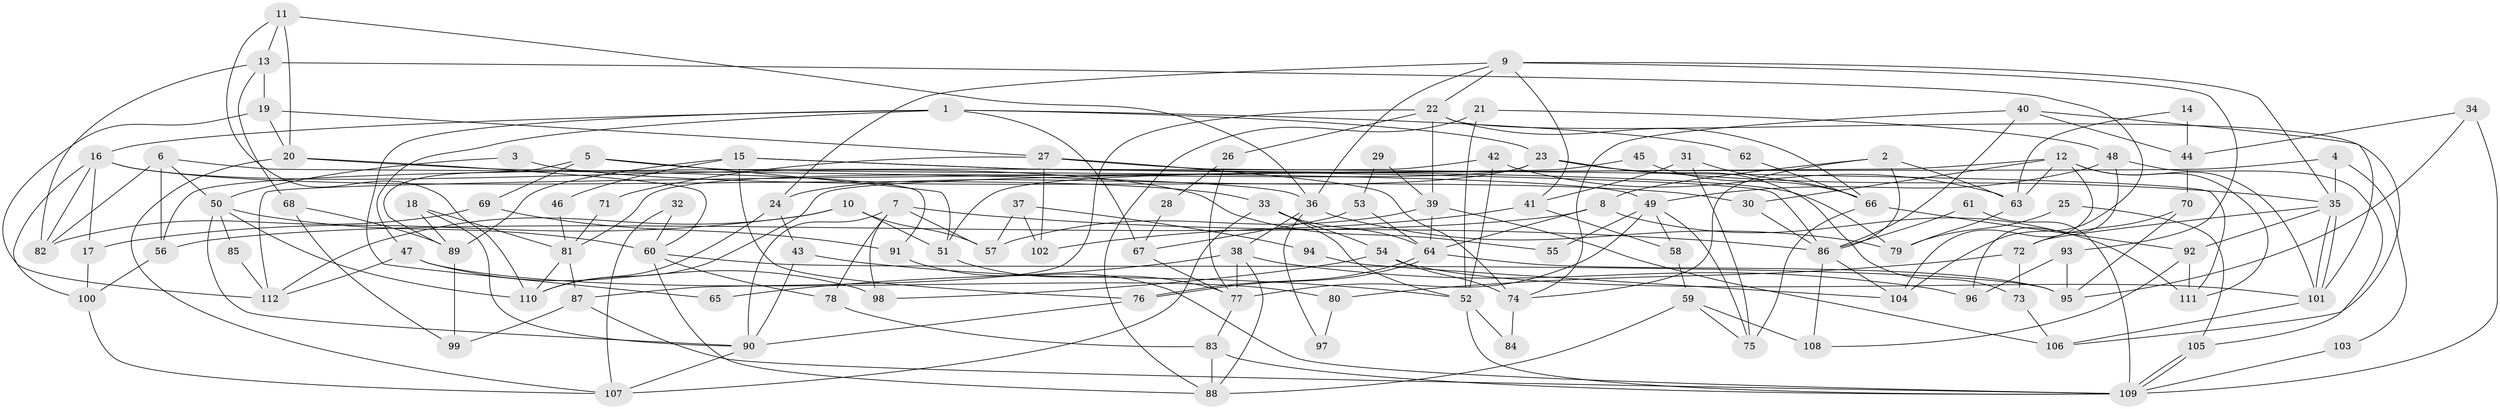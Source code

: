 // coarse degree distribution, {6: 0.0945945945945946, 4: 0.12162162162162163, 2: 0.14864864864864866, 3: 0.17567567567567569, 5: 0.21621621621621623, 7: 0.08108108108108109, 8: 0.08108108108108109, 9: 0.06756756756756757, 10: 0.013513513513513514}
// Generated by graph-tools (version 1.1) at 2025/52/02/27/25 19:52:03]
// undirected, 112 vertices, 224 edges
graph export_dot {
graph [start="1"]
  node [color=gray90,style=filled];
  1;
  2;
  3;
  4;
  5;
  6;
  7;
  8;
  9;
  10;
  11;
  12;
  13;
  14;
  15;
  16;
  17;
  18;
  19;
  20;
  21;
  22;
  23;
  24;
  25;
  26;
  27;
  28;
  29;
  30;
  31;
  32;
  33;
  34;
  35;
  36;
  37;
  38;
  39;
  40;
  41;
  42;
  43;
  44;
  45;
  46;
  47;
  48;
  49;
  50;
  51;
  52;
  53;
  54;
  55;
  56;
  57;
  58;
  59;
  60;
  61;
  62;
  63;
  64;
  65;
  66;
  67;
  68;
  69;
  70;
  71;
  72;
  73;
  74;
  75;
  76;
  77;
  78;
  79;
  80;
  81;
  82;
  83;
  84;
  85;
  86;
  87;
  88;
  89;
  90;
  91;
  92;
  93;
  94;
  95;
  96;
  97;
  98;
  99;
  100;
  101;
  102;
  103;
  104;
  105;
  106;
  107;
  108;
  109;
  110;
  111;
  112;
  1 -- 16;
  1 -- 23;
  1 -- 47;
  1 -- 62;
  1 -- 65;
  1 -- 67;
  2 -- 86;
  2 -- 74;
  2 -- 8;
  2 -- 63;
  3 -- 30;
  3 -- 50;
  4 -- 110;
  4 -- 35;
  4 -- 103;
  5 -- 89;
  5 -- 49;
  5 -- 51;
  5 -- 69;
  6 -- 56;
  6 -- 91;
  6 -- 50;
  6 -- 82;
  7 -- 86;
  7 -- 90;
  7 -- 57;
  7 -- 78;
  7 -- 98;
  8 -- 64;
  8 -- 56;
  8 -- 111;
  9 -- 35;
  9 -- 22;
  9 -- 24;
  9 -- 36;
  9 -- 41;
  9 -- 93;
  10 -- 57;
  10 -- 17;
  10 -- 51;
  10 -- 112;
  11 -- 13;
  11 -- 110;
  11 -- 20;
  11 -- 36;
  12 -- 63;
  12 -- 101;
  12 -- 30;
  12 -- 104;
  12 -- 111;
  12 -- 112;
  13 -- 104;
  13 -- 19;
  13 -- 68;
  13 -- 82;
  14 -- 44;
  14 -- 63;
  15 -- 79;
  15 -- 76;
  15 -- 46;
  15 -- 86;
  15 -- 89;
  16 -- 33;
  16 -- 82;
  16 -- 17;
  16 -- 55;
  16 -- 100;
  17 -- 100;
  18 -- 89;
  18 -- 90;
  18 -- 81;
  19 -- 112;
  19 -- 20;
  19 -- 27;
  20 -- 36;
  20 -- 60;
  20 -- 107;
  21 -- 48;
  21 -- 88;
  21 -- 52;
  22 -- 87;
  22 -- 106;
  22 -- 26;
  22 -- 39;
  22 -- 66;
  23 -- 24;
  23 -- 35;
  23 -- 73;
  23 -- 81;
  24 -- 110;
  24 -- 43;
  25 -- 105;
  25 -- 79;
  26 -- 77;
  26 -- 28;
  27 -- 111;
  27 -- 71;
  27 -- 74;
  27 -- 102;
  28 -- 67;
  29 -- 53;
  29 -- 39;
  30 -- 86;
  31 -- 66;
  31 -- 41;
  31 -- 75;
  32 -- 60;
  32 -- 107;
  33 -- 54;
  33 -- 52;
  33 -- 64;
  33 -- 107;
  34 -- 109;
  34 -- 95;
  34 -- 44;
  35 -- 92;
  35 -- 101;
  35 -- 101;
  35 -- 72;
  36 -- 38;
  36 -- 79;
  36 -- 97;
  37 -- 102;
  37 -- 57;
  37 -- 94;
  38 -- 77;
  38 -- 65;
  38 -- 88;
  38 -- 96;
  39 -- 64;
  39 -- 57;
  39 -- 106;
  40 -- 101;
  40 -- 74;
  40 -- 44;
  40 -- 86;
  41 -- 58;
  41 -- 102;
  42 -- 56;
  42 -- 52;
  42 -- 63;
  43 -- 52;
  43 -- 90;
  44 -- 70;
  45 -- 51;
  45 -- 66;
  46 -- 81;
  47 -- 112;
  47 -- 80;
  47 -- 98;
  48 -- 49;
  48 -- 96;
  48 -- 105;
  49 -- 77;
  49 -- 75;
  49 -- 55;
  49 -- 58;
  50 -- 90;
  50 -- 60;
  50 -- 85;
  50 -- 110;
  51 -- 77;
  52 -- 109;
  52 -- 84;
  53 -- 64;
  53 -- 67;
  54 -- 101;
  54 -- 98;
  54 -- 74;
  56 -- 100;
  58 -- 59;
  59 -- 108;
  59 -- 88;
  59 -- 75;
  60 -- 78;
  60 -- 88;
  60 -- 95;
  61 -- 109;
  61 -- 86;
  62 -- 66;
  63 -- 79;
  64 -- 76;
  64 -- 76;
  64 -- 95;
  66 -- 75;
  66 -- 92;
  67 -- 77;
  68 -- 99;
  68 -- 89;
  69 -- 82;
  69 -- 91;
  70 -- 95;
  70 -- 72;
  71 -- 81;
  72 -- 73;
  72 -- 80;
  73 -- 106;
  74 -- 84;
  76 -- 90;
  77 -- 83;
  78 -- 83;
  80 -- 97;
  81 -- 87;
  81 -- 110;
  83 -- 88;
  83 -- 109;
  85 -- 112;
  86 -- 104;
  86 -- 108;
  87 -- 109;
  87 -- 99;
  89 -- 99;
  90 -- 107;
  91 -- 109;
  92 -- 111;
  92 -- 108;
  93 -- 95;
  93 -- 96;
  94 -- 104;
  100 -- 107;
  101 -- 106;
  103 -- 109;
  105 -- 109;
  105 -- 109;
}
